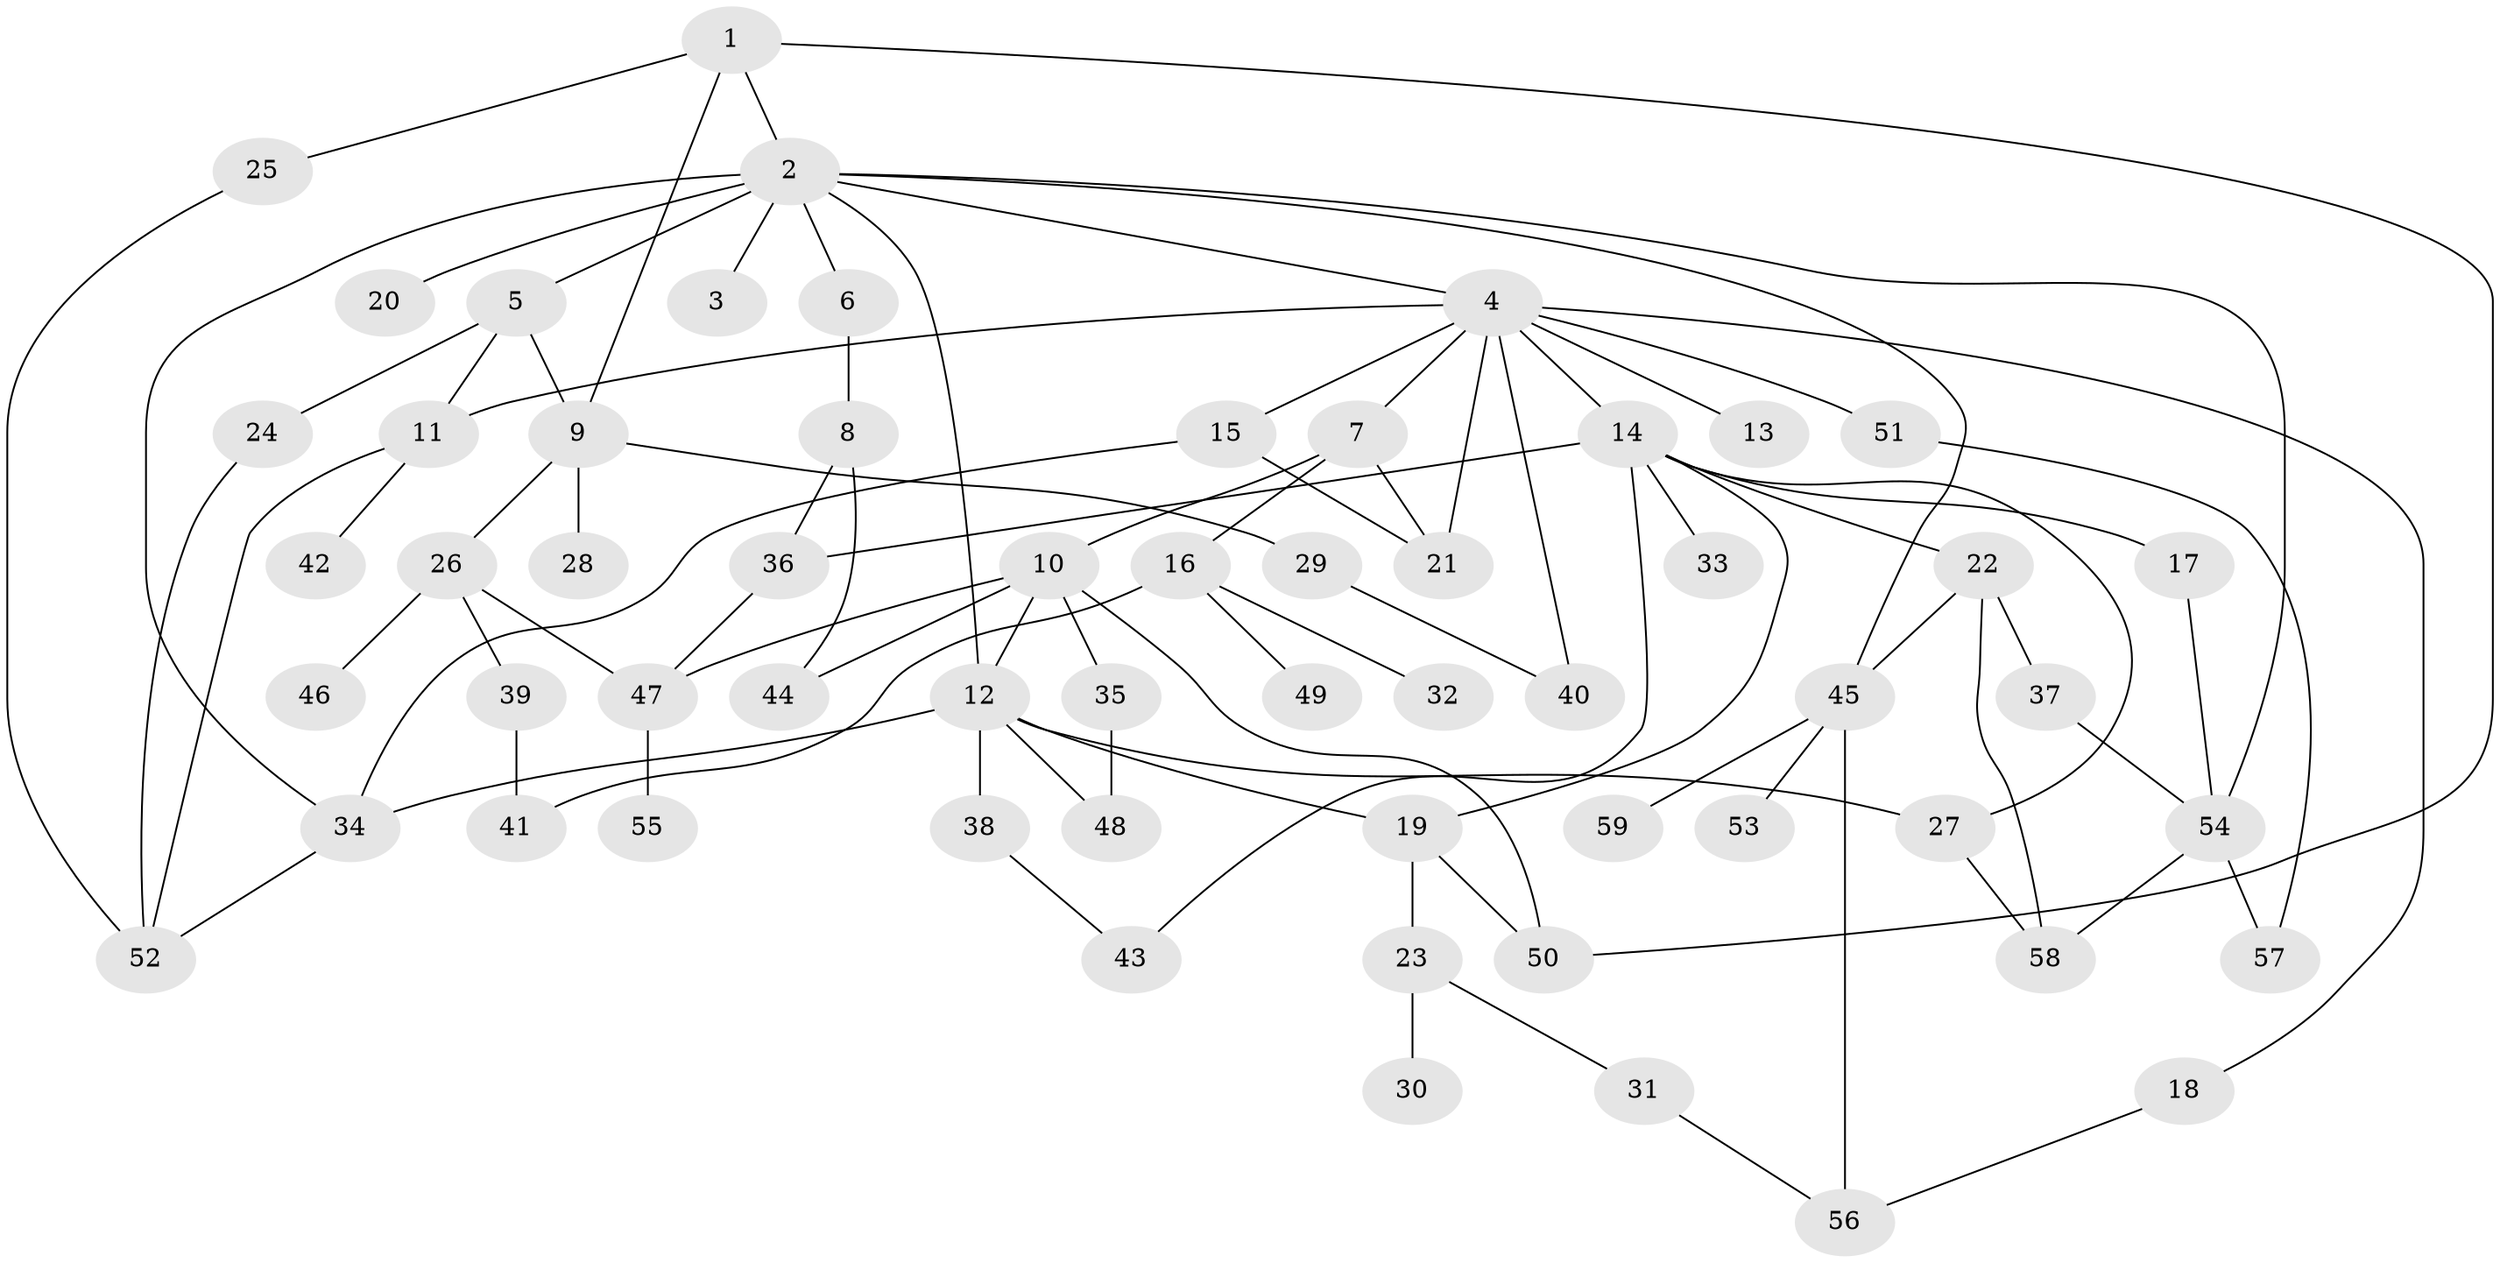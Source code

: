 // Generated by graph-tools (version 1.1) at 2025/13/03/09/25 04:13:33]
// undirected, 59 vertices, 88 edges
graph export_dot {
graph [start="1"]
  node [color=gray90,style=filled];
  1;
  2;
  3;
  4;
  5;
  6;
  7;
  8;
  9;
  10;
  11;
  12;
  13;
  14;
  15;
  16;
  17;
  18;
  19;
  20;
  21;
  22;
  23;
  24;
  25;
  26;
  27;
  28;
  29;
  30;
  31;
  32;
  33;
  34;
  35;
  36;
  37;
  38;
  39;
  40;
  41;
  42;
  43;
  44;
  45;
  46;
  47;
  48;
  49;
  50;
  51;
  52;
  53;
  54;
  55;
  56;
  57;
  58;
  59;
  1 -- 2;
  1 -- 9;
  1 -- 25;
  1 -- 50;
  2 -- 3;
  2 -- 4;
  2 -- 5;
  2 -- 6;
  2 -- 12;
  2 -- 20;
  2 -- 45;
  2 -- 34;
  2 -- 54;
  4 -- 7;
  4 -- 13;
  4 -- 14;
  4 -- 15;
  4 -- 18;
  4 -- 21;
  4 -- 51;
  4 -- 40;
  4 -- 11;
  5 -- 11;
  5 -- 24;
  5 -- 9;
  6 -- 8;
  7 -- 10;
  7 -- 16;
  7 -- 21;
  8 -- 36;
  8 -- 44;
  9 -- 26;
  9 -- 28;
  9 -- 29;
  10 -- 35;
  10 -- 44;
  10 -- 47;
  10 -- 50;
  10 -- 12;
  11 -- 42;
  11 -- 52;
  12 -- 34;
  12 -- 38;
  12 -- 48;
  12 -- 19;
  12 -- 27;
  14 -- 17;
  14 -- 19;
  14 -- 22;
  14 -- 27;
  14 -- 33;
  14 -- 43;
  14 -- 36;
  15 -- 34;
  15 -- 21;
  16 -- 32;
  16 -- 41;
  16 -- 49;
  17 -- 54;
  18 -- 56;
  19 -- 23;
  19 -- 50;
  22 -- 37;
  22 -- 45;
  22 -- 58;
  23 -- 30;
  23 -- 31;
  24 -- 52;
  25 -- 52;
  26 -- 39;
  26 -- 46;
  26 -- 47;
  27 -- 58;
  29 -- 40;
  31 -- 56;
  34 -- 52;
  35 -- 48;
  36 -- 47;
  37 -- 54;
  38 -- 43;
  39 -- 41;
  45 -- 53;
  45 -- 56;
  45 -- 59;
  47 -- 55;
  51 -- 57;
  54 -- 57;
  54 -- 58;
}
